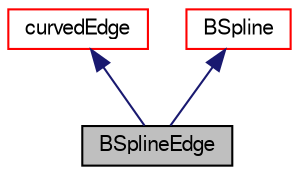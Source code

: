 digraph "BSplineEdge"
{
  bgcolor="transparent";
  edge [fontname="FreeSans",fontsize="10",labelfontname="FreeSans",labelfontsize="10"];
  node [fontname="FreeSans",fontsize="10",shape=record];
  Node4 [label="BSplineEdge",height=0.2,width=0.4,color="black", fillcolor="grey75", style="filled", fontcolor="black"];
  Node5 -> Node4 [dir="back",color="midnightblue",fontsize="10",style="solid",fontname="FreeSans"];
  Node5 [label="curvedEdge",height=0.2,width=0.4,color="red",URL="$a24738.html",tooltip="Define a curved edge that is parameterized for 0<lambda<1 between the start and end point..."];
  Node13 -> Node4 [dir="back",color="midnightblue",fontsize="10",style="solid",fontname="FreeSans"];
  Node13 [label="BSpline",height=0.2,width=0.4,color="red",URL="$a24726.html",tooltip="An implementation of B-splines. "];
}
